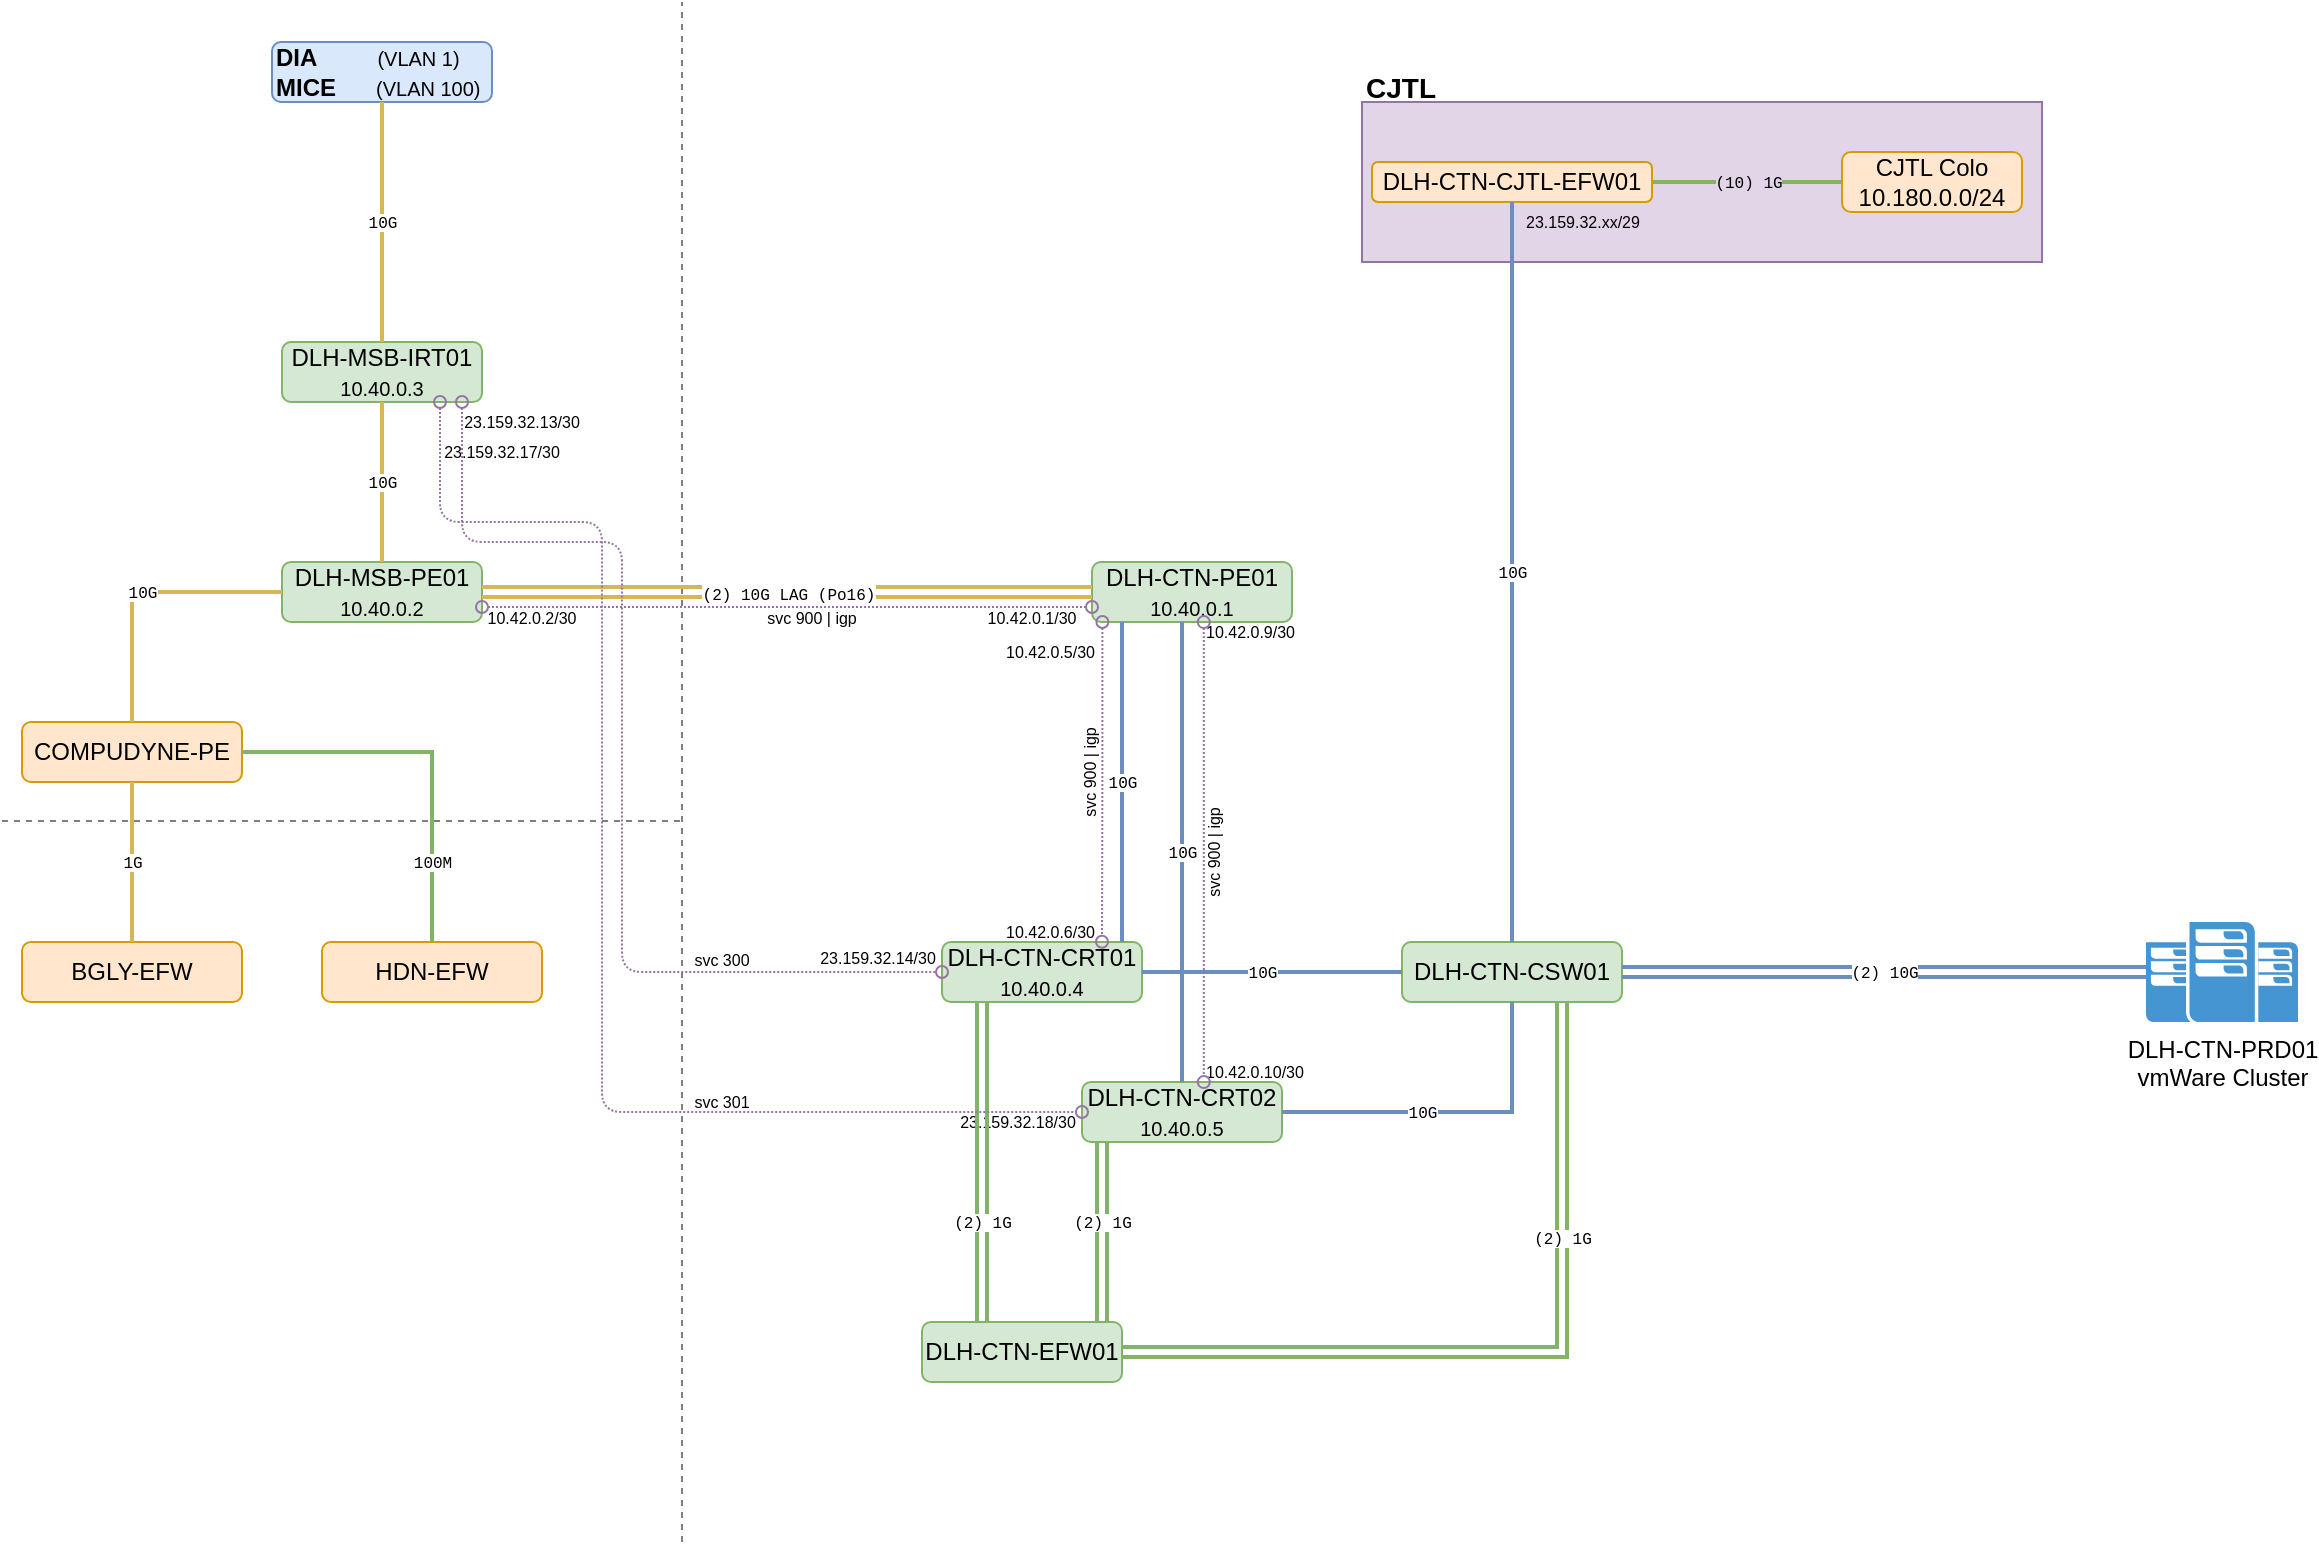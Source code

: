 <mxfile version="13.0.1" type="github">
  <diagram id="_wZCIX21bVTnccCvDHll" name="duluth network">
    <mxGraphModel dx="677" dy="383" grid="1" gridSize="10" guides="1" tooltips="1" connect="1" arrows="1" fold="1" page="1" pageScale="1" pageWidth="850" pageHeight="1100" math="0" shadow="0">
      <root>
        <mxCell id="0" />
        <mxCell id="1" parent="0" />
        <mxCell id="kESvJMbOoLiE9TMQdQq1-1" value="DLH-MSB-IRT01&lt;br&gt;&lt;font style=&quot;font-size: 10px&quot;&gt;10.40.0.3&lt;/font&gt;" style="rounded=1;whiteSpace=wrap;html=1;fillColor=#d5e8d4;strokeColor=#82b366;" parent="1" vertex="1">
          <mxGeometry x="160" y="200" width="100" height="30" as="geometry" />
        </mxCell>
        <mxCell id="kESvJMbOoLiE9TMQdQq1-5" value="&lt;b&gt;DIA&lt;/b&gt;&amp;nbsp; &amp;nbsp; &amp;nbsp; &amp;nbsp; &amp;nbsp;&lt;font style=&quot;font-size: 10px&quot;&gt;(VLAN 1)&lt;/font&gt;&lt;br&gt;&lt;b&gt;MICE&lt;/b&gt;&amp;nbsp; &amp;nbsp; &amp;nbsp; &lt;font style=&quot;font-size: 10px&quot;&gt;(VLAN 100)&lt;/font&gt;" style="rounded=1;whiteSpace=wrap;html=1;align=left;fillColor=#dae8fc;strokeColor=#6c8ebf;" parent="1" vertex="1">
          <mxGeometry x="155" y="50" width="110" height="30" as="geometry" />
        </mxCell>
        <mxCell id="kESvJMbOoLiE9TMQdQq1-2" value="DLH-MSB-PE01&lt;br&gt;&lt;font style=&quot;font-size: 10px&quot;&gt;10.40.0.2&lt;/font&gt;" style="rounded=1;whiteSpace=wrap;html=1;fillColor=#d5e8d4;strokeColor=#82b366;" parent="1" vertex="1">
          <mxGeometry x="160" y="310" width="100" height="30" as="geometry" />
        </mxCell>
        <mxCell id="kESvJMbOoLiE9TMQdQq1-13" value="DLH-CTN-PE01&lt;br&gt;&lt;font style=&quot;font-size: 10px&quot;&gt;10.40.0.1&lt;/font&gt;" style="rounded=1;whiteSpace=wrap;html=1;fillColor=#d5e8d4;strokeColor=#82b366;" parent="1" vertex="1">
          <mxGeometry x="565" y="310" width="100" height="30" as="geometry" />
        </mxCell>
        <mxCell id="kESvJMbOoLiE9TMQdQq1-17" value="DLH-CTN-CRT02&lt;br&gt;&lt;font style=&quot;font-size: 10px&quot;&gt;10.40.0.5&lt;/font&gt;" style="rounded=1;whiteSpace=wrap;html=1;fillColor=#d5e8d4;strokeColor=#82b366;" parent="1" vertex="1">
          <mxGeometry x="560" y="570" width="100" height="30" as="geometry" />
        </mxCell>
        <mxCell id="kESvJMbOoLiE9TMQdQq1-15" value="DLH-CTN-CRT01&lt;br&gt;&lt;font style=&quot;font-size: 10px&quot;&gt;10.40.0.4&lt;/font&gt;" style="rounded=1;whiteSpace=wrap;html=1;fillColor=#d5e8d4;strokeColor=#82b366;" parent="1" vertex="1">
          <mxGeometry x="490" y="500" width="100" height="30" as="geometry" />
        </mxCell>
        <mxCell id="kESvJMbOoLiE9TMQdQq1-7" value="COMPUDYNE-PE" style="rounded=1;whiteSpace=wrap;html=1;fillColor=#ffe6cc;strokeColor=#d79b00;" parent="1" vertex="1">
          <mxGeometry x="30" y="390" width="110" height="30" as="geometry" />
        </mxCell>
        <mxCell id="kESvJMbOoLiE9TMQdQq1-11" value="HDN-EFW" style="rounded=1;whiteSpace=wrap;html=1;fillColor=#ffe6cc;strokeColor=#d79b00;" parent="1" vertex="1">
          <mxGeometry x="180" y="500" width="110" height="30" as="geometry" />
        </mxCell>
        <mxCell id="kESvJMbOoLiE9TMQdQq1-9" value="BGLY-EFW" style="rounded=1;whiteSpace=wrap;html=1;fillColor=#ffe6cc;strokeColor=#d79b00;" parent="1" vertex="1">
          <mxGeometry x="30" y="500" width="110" height="30" as="geometry" />
        </mxCell>
        <mxCell id="kESvJMbOoLiE9TMQdQq1-20" value="DLH-CTN-CSW01" style="rounded=1;whiteSpace=wrap;html=1;fillColor=#d5e8d4;strokeColor=#82b366;" parent="1" vertex="1">
          <mxGeometry x="720" y="500" width="110" height="30" as="geometry" />
        </mxCell>
        <mxCell id="kESvJMbOoLiE9TMQdQq1-26" value="DLH-CTN-EFW01" style="rounded=1;whiteSpace=wrap;html=1;fillColor=#d5e8d4;strokeColor=#82b366;" parent="1" vertex="1">
          <mxGeometry x="480" y="690" width="100" height="30" as="geometry" />
        </mxCell>
        <mxCell id="kESvJMbOoLiE9TMQdQq1-29" value="DLH-CTN-PRD01&lt;br&gt;vmWare Cluster" style="pointerEvents=1;shadow=0;dashed=0;html=1;strokeColor=none;fillColor=#4495D1;labelPosition=center;verticalLabelPosition=bottom;verticalAlign=top;align=center;outlineConnect=0;shape=mxgraph.veeam.data_center;" parent="1" vertex="1">
          <mxGeometry x="1092" y="490" width="76" height="50" as="geometry" />
        </mxCell>
        <mxCell id="kESvJMbOoLiE9TMQdQq1-31" value="" style="endArrow=none;dashed=1;html=1;strokeWidth=1;opacity=50;" parent="1" edge="1">
          <mxGeometry width="50" height="50" relative="1" as="geometry">
            <mxPoint x="360" y="800" as="sourcePoint" />
            <mxPoint x="360" y="30" as="targetPoint" />
          </mxGeometry>
        </mxCell>
        <mxCell id="kESvJMbOoLiE9TMQdQq1-32" value="" style="endArrow=none;dashed=1;html=1;strokeWidth=1;opacity=50;" parent="1" edge="1">
          <mxGeometry width="50" height="50" relative="1" as="geometry">
            <mxPoint x="20" y="439.5" as="sourcePoint" />
            <mxPoint x="360" y="439.5" as="targetPoint" />
          </mxGeometry>
        </mxCell>
        <mxCell id="Kl6SVJsnWVhjvLM3U9N9-1" value="svc 300" style="text;html=1;strokeColor=none;fillColor=none;align=center;verticalAlign=middle;whiteSpace=wrap;rounded=0;comic=1;fontSize=8;" parent="1" vertex="1">
          <mxGeometry x="350" y="504" width="60" height="10" as="geometry" />
        </mxCell>
        <mxCell id="Kl6SVJsnWVhjvLM3U9N9-2" value="svc 301" style="text;html=1;strokeColor=none;fillColor=none;align=center;verticalAlign=middle;whiteSpace=wrap;rounded=0;comic=1;fontSize=8;" parent="1" vertex="1">
          <mxGeometry x="350" y="575" width="60" height="10" as="geometry" />
        </mxCell>
        <mxCell id="Kl6SVJsnWVhjvLM3U9N9-3" value="23.159.32.17/30" style="text;html=1;strokeColor=none;fillColor=none;align=center;verticalAlign=middle;whiteSpace=wrap;rounded=0;comic=1;fontSize=8;" parent="1" vertex="1">
          <mxGeometry x="240" y="250" width="60" height="10" as="geometry" />
        </mxCell>
        <mxCell id="Kl6SVJsnWVhjvLM3U9N9-5" value="23.159.32.18/30" style="text;html=1;strokeColor=none;fillColor=none;align=center;verticalAlign=middle;whiteSpace=wrap;rounded=0;comic=1;fontSize=8;" parent="1" vertex="1">
          <mxGeometry x="498" y="585" width="60" height="10" as="geometry" />
        </mxCell>
        <mxCell id="kESvJMbOoLiE9TMQdQq1-36" value="L2" parent="0" />
        <mxCell id="kESvJMbOoLiE9TMQdQq1-49" value="&lt;font face=&quot;Courier New&quot; style=&quot;font-size: 8px;&quot;&gt;(2) 1G&lt;/font&gt;" style="edgeStyle=orthogonalEdgeStyle;rounded=0;orthogonalLoop=1;jettySize=auto;html=1;endArrow=none;endFill=0;strokeWidth=2;fillColor=#d5e8d4;strokeColor=#82b366;shape=link;spacing=2;fontSize=8;" parent="kESvJMbOoLiE9TMQdQq1-36" source="kESvJMbOoLiE9TMQdQq1-15" target="kESvJMbOoLiE9TMQdQq1-26" edge="1">
          <mxGeometry x="0.5" y="-10" relative="1" as="geometry">
            <mxPoint x="529.31" y="680" as="targetPoint" />
            <mxPoint x="529.31" y="590" as="sourcePoint" />
            <Array as="points">
              <mxPoint x="510" y="650" />
              <mxPoint x="510" y="650" />
            </Array>
            <mxPoint x="10" y="-10" as="offset" />
          </mxGeometry>
        </mxCell>
        <mxCell id="kESvJMbOoLiE9TMQdQq1-6" value="&lt;font face=&quot;Courier New&quot; style=&quot;font-size: 8px;&quot;&gt;10G&lt;/font&gt;" style="rounded=0;orthogonalLoop=1;jettySize=auto;html=1;endArrow=none;endFill=0;strokeWidth=2;fillColor=#fff2cc;strokeColor=#d6b656;fontSize=8;" parent="kESvJMbOoLiE9TMQdQq1-36" source="kESvJMbOoLiE9TMQdQq1-1" target="kESvJMbOoLiE9TMQdQq1-5" edge="1">
          <mxGeometry relative="1" as="geometry" />
        </mxCell>
        <mxCell id="kESvJMbOoLiE9TMQdQq1-3" value="&lt;font face=&quot;Courier New&quot; style=&quot;font-size: 8px;&quot;&gt;10G&lt;/font&gt;" style="edgeStyle=orthogonalEdgeStyle;rounded=0;orthogonalLoop=1;jettySize=auto;html=1;endArrow=none;endFill=0;fillColor=#fff2cc;strokeColor=#d6b656;strokeWidth=2;fontSize=8;" parent="kESvJMbOoLiE9TMQdQq1-36" source="kESvJMbOoLiE9TMQdQq1-1" target="kESvJMbOoLiE9TMQdQq1-2" edge="1">
          <mxGeometry relative="1" as="geometry" />
        </mxCell>
        <mxCell id="kESvJMbOoLiE9TMQdQq1-8" value="&lt;font face=&quot;Courier New&quot; style=&quot;font-size: 8px;&quot;&gt;10G&lt;/font&gt;" style="edgeStyle=orthogonalEdgeStyle;rounded=0;orthogonalLoop=1;jettySize=auto;html=1;endArrow=none;endFill=0;strokeWidth=2;fillColor=#fff2cc;strokeColor=#d6b656;fontSize=8;" parent="kESvJMbOoLiE9TMQdQq1-36" source="kESvJMbOoLiE9TMQdQq1-2" target="kESvJMbOoLiE9TMQdQq1-7" edge="1">
          <mxGeometry relative="1" as="geometry" />
        </mxCell>
        <mxCell id="kESvJMbOoLiE9TMQdQq1-10" value="&lt;font face=&quot;Courier New&quot; style=&quot;font-size: 8px;&quot;&gt;1G&lt;/font&gt;" style="edgeStyle=orthogonalEdgeStyle;rounded=0;orthogonalLoop=1;jettySize=auto;html=1;endArrow=none;endFill=0;strokeWidth=2;fillColor=#fff2cc;strokeColor=#d6b656;fontSize=8;" parent="kESvJMbOoLiE9TMQdQq1-36" source="kESvJMbOoLiE9TMQdQq1-7" target="kESvJMbOoLiE9TMQdQq1-9" edge="1">
          <mxGeometry relative="1" as="geometry" />
        </mxCell>
        <mxCell id="kESvJMbOoLiE9TMQdQq1-12" value="&lt;font face=&quot;Courier New&quot; style=&quot;font-size: 8px;&quot;&gt;100M&lt;/font&gt;" style="edgeStyle=orthogonalEdgeStyle;rounded=0;orthogonalLoop=1;jettySize=auto;html=1;endArrow=none;endFill=0;strokeWidth=2;fillColor=#d5e8d4;strokeColor=#82b366;fontSize=8;" parent="kESvJMbOoLiE9TMQdQq1-36" source="kESvJMbOoLiE9TMQdQq1-7" target="kESvJMbOoLiE9TMQdQq1-11" edge="1">
          <mxGeometry x="0.579" relative="1" as="geometry">
            <mxPoint as="offset" />
          </mxGeometry>
        </mxCell>
        <mxCell id="kESvJMbOoLiE9TMQdQq1-19" value="&lt;font face=&quot;Courier New&quot; style=&quot;font-size: 8px&quot;&gt;(2) 10G LAG (Po16)&lt;/font&gt;" style="edgeStyle=orthogonalEdgeStyle;rounded=0;orthogonalLoop=1;jettySize=auto;html=1;endArrow=none;endFill=0;strokeWidth=2;fillColor=#fff2cc;strokeColor=#d6b656;shape=link;" parent="kESvJMbOoLiE9TMQdQq1-36" source="kESvJMbOoLiE9TMQdQq1-2" target="kESvJMbOoLiE9TMQdQq1-13" edge="1">
          <mxGeometry relative="1" as="geometry">
            <mxPoint x="260" y="324.5" as="sourcePoint" />
            <mxPoint x="580" y="324.5" as="targetPoint" />
          </mxGeometry>
        </mxCell>
        <mxCell id="kESvJMbOoLiE9TMQdQq1-16" value="&lt;font face=&quot;Courier New&quot; style=&quot;font-size: 8px;&quot;&gt;10G&lt;/font&gt;" style="edgeStyle=orthogonalEdgeStyle;rounded=0;orthogonalLoop=1;jettySize=auto;html=1;endArrow=none;endFill=0;strokeWidth=2;fillColor=#dae8fc;strokeColor=#6c8ebf;fontSize=8;" parent="kESvJMbOoLiE9TMQdQq1-36" source="kESvJMbOoLiE9TMQdQq1-13" target="kESvJMbOoLiE9TMQdQq1-15" edge="1">
          <mxGeometry relative="1" as="geometry">
            <Array as="points">
              <mxPoint x="580" y="390" />
              <mxPoint x="580" y="390" />
            </Array>
          </mxGeometry>
        </mxCell>
        <mxCell id="kESvJMbOoLiE9TMQdQq1-18" value="&lt;font face=&quot;Courier New&quot; style=&quot;font-size: 8px;&quot;&gt;10G&lt;/font&gt;" style="edgeStyle=orthogonalEdgeStyle;rounded=0;orthogonalLoop=1;jettySize=auto;html=1;endArrow=none;endFill=0;strokeWidth=2;fillColor=#dae8fc;strokeColor=#6c8ebf;fontSize=8;" parent="kESvJMbOoLiE9TMQdQq1-36" source="kESvJMbOoLiE9TMQdQq1-13" target="kESvJMbOoLiE9TMQdQq1-17" edge="1">
          <mxGeometry relative="1" as="geometry">
            <Array as="points">
              <mxPoint x="610" y="380" />
              <mxPoint x="610" y="380" />
            </Array>
          </mxGeometry>
        </mxCell>
        <mxCell id="kESvJMbOoLiE9TMQdQq1-22" value="&lt;font face=&quot;Courier New&quot; style=&quot;font-size: 8px;&quot;&gt;10G&lt;/font&gt;" style="edgeStyle=orthogonalEdgeStyle;rounded=0;orthogonalLoop=1;jettySize=auto;html=1;endArrow=none;endFill=0;strokeWidth=2;fillColor=#dae8fc;strokeColor=#6c8ebf;fontSize=8;" parent="kESvJMbOoLiE9TMQdQq1-36" source="kESvJMbOoLiE9TMQdQq1-17" target="kESvJMbOoLiE9TMQdQq1-20" edge="1">
          <mxGeometry x="-0.177" relative="1" as="geometry">
            <mxPoint x="720" y="590" as="sourcePoint" />
            <mxPoint as="offset" />
          </mxGeometry>
        </mxCell>
        <mxCell id="kESvJMbOoLiE9TMQdQq1-21" value="&lt;font face=&quot;Courier New&quot; style=&quot;font-size: 8px;&quot;&gt;10G&lt;/font&gt;" style="edgeStyle=orthogonalEdgeStyle;rounded=0;orthogonalLoop=1;jettySize=auto;html=1;endArrow=none;endFill=0;strokeWidth=2;fillColor=#dae8fc;strokeColor=#6c8ebf;fontSize=8;" parent="kESvJMbOoLiE9TMQdQq1-36" source="kESvJMbOoLiE9TMQdQq1-15" target="kESvJMbOoLiE9TMQdQq1-20" edge="1">
          <mxGeometry x="-0.077" relative="1" as="geometry">
            <mxPoint x="510" y="440" as="sourcePoint" />
            <mxPoint x="680" y="540" as="targetPoint" />
            <mxPoint as="offset" />
          </mxGeometry>
        </mxCell>
        <mxCell id="kESvJMbOoLiE9TMQdQq1-27" value="&lt;font face=&quot;Courier New&quot; style=&quot;font-size: 8px;&quot;&gt;(2) 10G&lt;/font&gt;" style="edgeStyle=orthogonalEdgeStyle;rounded=0;orthogonalLoop=1;jettySize=auto;html=1;endArrow=none;endFill=0;strokeWidth=2;fillColor=#dae8fc;strokeColor=#6c8ebf;shape=link;fontSize=8;" parent="kESvJMbOoLiE9TMQdQq1-36" source="kESvJMbOoLiE9TMQdQq1-20" target="kESvJMbOoLiE9TMQdQq1-29" edge="1">
          <mxGeometry relative="1" as="geometry">
            <mxPoint x="805" y="440" as="targetPoint" />
          </mxGeometry>
        </mxCell>
        <mxCell id="kESvJMbOoLiE9TMQdQq1-30" value="&lt;font face=&quot;Courier New&quot; style=&quot;font-size: 8px;&quot;&gt;(2) 1G&lt;/font&gt;" style="edgeStyle=orthogonalEdgeStyle;rounded=0;orthogonalLoop=1;jettySize=auto;html=1;endArrow=none;endFill=0;strokeWidth=2;fillColor=#d5e8d4;strokeColor=#82b366;shape=link;fontSize=8;" parent="kESvJMbOoLiE9TMQdQq1-36" source="kESvJMbOoLiE9TMQdQq1-26" target="kESvJMbOoLiE9TMQdQq1-20" edge="1">
          <mxGeometry x="0.402" relative="1" as="geometry">
            <Array as="points">
              <mxPoint x="800" y="705" />
            </Array>
            <mxPoint as="offset" />
          </mxGeometry>
        </mxCell>
        <mxCell id="kESvJMbOoLiE9TMQdQq1-24" value="&lt;font face=&quot;Courier New&quot; style=&quot;font-size: 8px;&quot;&gt;(2) 1G&lt;/font&gt;" style="edgeStyle=orthogonalEdgeStyle;rounded=0;orthogonalLoop=1;jettySize=auto;html=1;endArrow=none;endFill=0;strokeWidth=2;fillColor=#d5e8d4;strokeColor=#82b366;shape=link;spacing=2;fontSize=8;" parent="kESvJMbOoLiE9TMQdQq1-36" source="kESvJMbOoLiE9TMQdQq1-17" target="kESvJMbOoLiE9TMQdQq1-26" edge="1">
          <mxGeometry x="0.556" y="-30" relative="1" as="geometry">
            <mxPoint x="865" y="430" as="targetPoint" />
            <Array as="points">
              <mxPoint x="570" y="670" />
              <mxPoint x="570" y="670" />
            </Array>
            <mxPoint x="30" y="-30" as="offset" />
          </mxGeometry>
        </mxCell>
        <mxCell id="kESvJMbOoLiE9TMQdQq1-37" value="L3" parent="0" />
        <mxCell id="kESvJMbOoLiE9TMQdQq1-35" style="edgeStyle=orthogonalEdgeStyle;rounded=1;comic=0;jumpStyle=none;jumpSize=6;orthogonalLoop=1;jettySize=auto;html=1;dashed=1;dashPattern=1 1;startArrow=oval;startFill=0;sourcePerimeterSpacing=5;endArrow=oval;endFill=0;strokeWidth=1;exitX=1;exitY=0.75;exitDx=0;exitDy=0;entryX=0;entryY=0.75;entryDx=0;entryDy=0;fillColor=#e1d5e7;strokeColor=#9673a6;" parent="kESvJMbOoLiE9TMQdQq1-37" source="kESvJMbOoLiE9TMQdQq1-2" target="kESvJMbOoLiE9TMQdQq1-13" edge="1">
          <mxGeometry relative="1" as="geometry">
            <Array as="points">
              <mxPoint x="350" y="333" />
              <mxPoint x="350" y="333" />
            </Array>
          </mxGeometry>
        </mxCell>
        <mxCell id="kESvJMbOoLiE9TMQdQq1-39" value="10.42.0.1/30" style="text;html=1;strokeColor=none;fillColor=none;align=center;verticalAlign=middle;whiteSpace=wrap;rounded=0;comic=1;fontSize=8;" parent="kESvJMbOoLiE9TMQdQq1-37" vertex="1">
          <mxGeometry x="510" y="333" width="50" height="10" as="geometry" />
        </mxCell>
        <mxCell id="kESvJMbOoLiE9TMQdQq1-40" value="10.42.0.2/30" style="text;html=1;strokeColor=none;fillColor=none;align=center;verticalAlign=middle;whiteSpace=wrap;rounded=0;comic=1;fontSize=8;" parent="kESvJMbOoLiE9TMQdQq1-37" vertex="1">
          <mxGeometry x="260" y="333" width="50" height="10" as="geometry" />
        </mxCell>
        <mxCell id="kESvJMbOoLiE9TMQdQq1-41" value="svc 900 | igp" style="text;html=1;strokeColor=none;fillColor=none;align=center;verticalAlign=middle;whiteSpace=wrap;rounded=0;comic=1;fontSize=8;" parent="kESvJMbOoLiE9TMQdQq1-37" vertex="1">
          <mxGeometry x="395" y="333" width="60" height="10" as="geometry" />
        </mxCell>
        <mxCell id="kESvJMbOoLiE9TMQdQq1-46" value="10.42.0.5/30" style="text;html=1;strokeColor=none;fillColor=none;align=left;verticalAlign=middle;whiteSpace=wrap;rounded=0;comic=1;fontSize=8;" parent="kESvJMbOoLiE9TMQdQq1-37" vertex="1">
          <mxGeometry x="520" y="350" width="50" height="10" as="geometry" />
        </mxCell>
        <mxCell id="kESvJMbOoLiE9TMQdQq1-48" value="10.42.0.9/30" style="text;html=1;strokeColor=none;fillColor=none;align=left;verticalAlign=middle;whiteSpace=wrap;rounded=0;comic=1;fontSize=8;" parent="kESvJMbOoLiE9TMQdQq1-37" vertex="1">
          <mxGeometry x="620" y="340" width="49" height="9" as="geometry" />
        </mxCell>
        <mxCell id="kESvJMbOoLiE9TMQdQq1-43" value="10.42.0.6/30" style="text;html=1;strokeColor=none;fillColor=none;align=left;verticalAlign=middle;whiteSpace=wrap;rounded=0;comic=1;fontSize=8;" parent="kESvJMbOoLiE9TMQdQq1-37" vertex="1">
          <mxGeometry x="520" y="490" width="50" height="10" as="geometry" />
        </mxCell>
        <mxCell id="kESvJMbOoLiE9TMQdQq1-47" value="10.42.0.10/30" style="text;html=1;strokeColor=none;fillColor=none;align=left;verticalAlign=middle;whiteSpace=wrap;rounded=0;comic=1;fontSize=8;" parent="kESvJMbOoLiE9TMQdQq1-37" vertex="1">
          <mxGeometry x="620" y="560" width="50" height="10" as="geometry" />
        </mxCell>
        <mxCell id="X_rIFtFeMd0tIJMBMbQ9-3" style="edgeStyle=orthogonalEdgeStyle;rounded=1;comic=0;jumpStyle=none;jumpSize=6;orthogonalLoop=1;jettySize=auto;html=1;dashed=1;dashPattern=1 1;startArrow=oval;startFill=0;sourcePerimeterSpacing=5;endArrow=oval;endFill=0;strokeWidth=1;fillColor=#e1d5e7;strokeColor=#9673a6;entryX=0.8;entryY=-0.005;entryDx=0;entryDy=0;entryPerimeter=0;exitX=0.052;exitY=0.999;exitDx=0;exitDy=0;exitPerimeter=0;" parent="kESvJMbOoLiE9TMQdQq1-37" source="kESvJMbOoLiE9TMQdQq1-13" target="kESvJMbOoLiE9TMQdQq1-15" edge="1">
          <mxGeometry relative="1" as="geometry">
            <mxPoint x="520" y="380" as="sourcePoint" />
            <mxPoint x="540" y="460" as="targetPoint" />
          </mxGeometry>
        </mxCell>
        <mxCell id="X_rIFtFeMd0tIJMBMbQ9-5" style="edgeStyle=orthogonalEdgeStyle;rounded=1;comic=0;jumpStyle=none;jumpSize=6;orthogonalLoop=1;jettySize=auto;html=1;dashed=1;dashPattern=1 1;startArrow=oval;startFill=0;sourcePerimeterSpacing=5;endArrow=oval;endFill=0;strokeWidth=1;fillColor=#e1d5e7;strokeColor=#9673a6;entryX=0.609;entryY=0.002;entryDx=0;entryDy=0;entryPerimeter=0;exitX=0.559;exitY=1.002;exitDx=0;exitDy=0;exitPerimeter=0;" parent="kESvJMbOoLiE9TMQdQq1-37" source="kESvJMbOoLiE9TMQdQq1-13" target="kESvJMbOoLiE9TMQdQq1-17" edge="1">
          <mxGeometry relative="1" as="geometry">
            <mxPoint x="640" y="360" as="sourcePoint" />
            <mxPoint x="664.5" y="530.0" as="targetPoint" />
          </mxGeometry>
        </mxCell>
        <mxCell id="X_rIFtFeMd0tIJMBMbQ9-1" value="23.159.32.13/30" style="text;html=1;strokeColor=none;fillColor=none;align=center;verticalAlign=middle;whiteSpace=wrap;rounded=0;comic=1;fontSize=8;" parent="kESvJMbOoLiE9TMQdQq1-37" vertex="1">
          <mxGeometry x="250" y="235" width="60" height="10" as="geometry" />
        </mxCell>
        <mxCell id="X_rIFtFeMd0tIJMBMbQ9-2" value="23.159.32.14/30" style="text;html=1;strokeColor=none;fillColor=none;align=center;verticalAlign=middle;whiteSpace=wrap;rounded=0;comic=1;fontSize=8;" parent="kESvJMbOoLiE9TMQdQq1-37" vertex="1">
          <mxGeometry x="428" y="503" width="60" height="10" as="geometry" />
        </mxCell>
        <mxCell id="X_rIFtFeMd0tIJMBMbQ9-8" value="svc 900 | igp" style="text;html=1;strokeColor=none;fillColor=none;align=center;verticalAlign=middle;whiteSpace=wrap;rounded=0;comic=1;fontSize=8;rotation=-90;" parent="kESvJMbOoLiE9TMQdQq1-37" vertex="1">
          <mxGeometry x="596" y="450" width="60" height="10" as="geometry" />
        </mxCell>
        <mxCell id="X_rIFtFeMd0tIJMBMbQ9-7" value="svc 900 | igp" style="text;html=1;strokeColor=none;fillColor=none;align=center;verticalAlign=middle;whiteSpace=wrap;rounded=0;comic=1;fontSize=8;rotation=-90;" parent="kESvJMbOoLiE9TMQdQq1-37" vertex="1">
          <mxGeometry x="534" y="410" width="60" height="10" as="geometry" />
        </mxCell>
        <mxCell id="kESvJMbOoLiE9TMQdQq1-38" value="EVC" parent="0" />
        <mxCell id="kESvJMbOoLiE9TMQdQq1-34" value="" style="endArrow=oval;dashed=1;html=1;strokeWidth=1;edgeStyle=orthogonalEdgeStyle;jumpSize=6;rounded=1;fillColor=#e1d5e7;strokeColor=#9673a6;dashPattern=1 1;startArrow=oval;startFill=0;endFill=0;jumpStyle=none;exitX=0.79;exitY=1;exitDx=0;exitDy=0;exitPerimeter=0;" parent="kESvJMbOoLiE9TMQdQq1-38" source="kESvJMbOoLiE9TMQdQq1-1" target="kESvJMbOoLiE9TMQdQq1-17" edge="1">
          <mxGeometry width="50" height="50" relative="1" as="geometry">
            <mxPoint x="260" y="260" as="sourcePoint" />
            <mxPoint x="530" y="610" as="targetPoint" />
            <Array as="points">
              <mxPoint x="239" y="290" />
              <mxPoint x="320" y="290" />
              <mxPoint x="320" y="585" />
            </Array>
          </mxGeometry>
        </mxCell>
        <mxCell id="kESvJMbOoLiE9TMQdQq1-33" value="" style="endArrow=oval;dashed=1;html=1;strokeWidth=1;edgeStyle=orthogonalEdgeStyle;jumpSize=6;rounded=1;entryX=0;entryY=0.5;entryDx=0;entryDy=0;fillColor=#e1d5e7;strokeColor=#9673a6;dashPattern=1 1;startArrow=oval;startFill=0;endFill=0;jumpStyle=none;" parent="kESvJMbOoLiE9TMQdQq1-38" target="kESvJMbOoLiE9TMQdQq1-15" edge="1">
          <mxGeometry width="50" height="50" relative="1" as="geometry">
            <mxPoint x="250" y="230" as="sourcePoint" />
            <mxPoint x="460" y="280" as="targetPoint" />
            <Array as="points">
              <mxPoint x="250" y="230" />
              <mxPoint x="250" y="300" />
              <mxPoint x="330" y="300" />
              <mxPoint x="330" y="515" />
            </Array>
          </mxGeometry>
        </mxCell>
        <mxCell id="fBQO0n_Sx8WjLDXYuPeo-6" value="CJTL" parent="0" />
        <mxCell id="fBQO0n_Sx8WjLDXYuPeo-5" value="CJTL" style="rounded=0;whiteSpace=wrap;html=1;fontSize=14;fillColor=#e1d5e7;strokeColor=#9673a6;verticalAlign=top;align=left;fontStyle=1;spacingBottom=0;spacingTop=-22;" vertex="1" parent="fBQO0n_Sx8WjLDXYuPeo-6">
          <mxGeometry x="700" y="80" width="340" height="80" as="geometry" />
        </mxCell>
        <mxCell id="fBQO0n_Sx8WjLDXYuPeo-4" value="&lt;font face=&quot;Courier New&quot;&gt;(10) 1G&lt;/font&gt;" style="edgeStyle=orthogonalEdgeStyle;rounded=0;orthogonalLoop=1;jettySize=auto;html=1;endArrow=none;endFill=0;strokeWidth=2;fontSize=8;fillColor=#d5e8d4;strokeColor=#82b366;labelBackgroundColor=#E1D5E7;" edge="1" parent="fBQO0n_Sx8WjLDXYuPeo-6" source="fBQO0n_Sx8WjLDXYuPeo-1" target="fBQO0n_Sx8WjLDXYuPeo-3">
          <mxGeometry relative="1" as="geometry" />
        </mxCell>
        <mxCell id="fBQO0n_Sx8WjLDXYuPeo-1" value="DLH-CTN-CJTL-EFW01" style="rounded=1;whiteSpace=wrap;html=1;fillColor=#ffe6cc;strokeColor=#d79b00;" vertex="1" parent="fBQO0n_Sx8WjLDXYuPeo-6">
          <mxGeometry x="705" y="110" width="140" height="20" as="geometry" />
        </mxCell>
        <mxCell id="fBQO0n_Sx8WjLDXYuPeo-3" value="CJTL Colo&lt;br&gt;10.180.0.0/24" style="rounded=1;whiteSpace=wrap;html=1;fillColor=#ffe6cc;strokeColor=#d79b00;" vertex="1" parent="fBQO0n_Sx8WjLDXYuPeo-6">
          <mxGeometry x="940" y="105" width="90" height="30" as="geometry" />
        </mxCell>
        <mxCell id="fBQO0n_Sx8WjLDXYuPeo-2" value="&lt;font face=&quot;Courier New&quot;&gt;10G&lt;/font&gt;" style="edgeStyle=orthogonalEdgeStyle;rounded=0;orthogonalLoop=1;jettySize=auto;html=1;fillColor=#dae8fc;strokeColor=#6c8ebf;endArrow=none;endFill=0;strokeWidth=2;fontSize=8;" edge="1" parent="fBQO0n_Sx8WjLDXYuPeo-6" source="kESvJMbOoLiE9TMQdQq1-20" target="fBQO0n_Sx8WjLDXYuPeo-1">
          <mxGeometry relative="1" as="geometry" />
        </mxCell>
        <mxCell id="fBQO0n_Sx8WjLDXYuPeo-7" value="23.159.32.xx/29" style="text;html=1;strokeColor=none;fillColor=none;align=left;verticalAlign=middle;whiteSpace=wrap;rounded=0;comic=1;fontSize=8;" vertex="1" parent="fBQO0n_Sx8WjLDXYuPeo-6">
          <mxGeometry x="780" y="135" width="60" height="10" as="geometry" />
        </mxCell>
      </root>
    </mxGraphModel>
  </diagram>
</mxfile>
